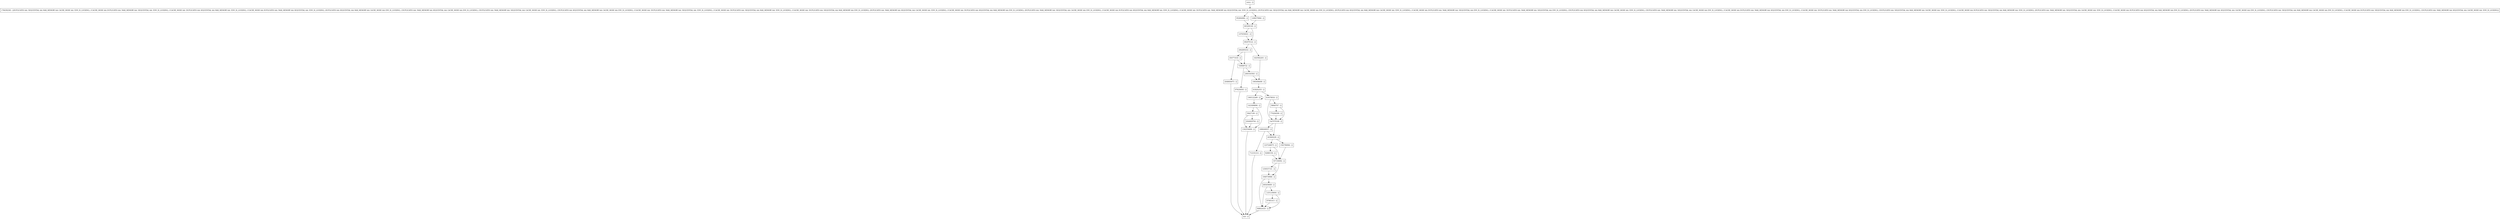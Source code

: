 digraph insertRecordInternal {
node [shape=record];
1423498896 [label="1423498896 - []"];
87081413 [label="87081413 - []"];
1686446037 [label="1686446037 - []"];
1256537141 [label="1256537141 - []"];
1479356021 [label="1479356021 - []"];
2044829764 [label="2044829764 - []"];
443660228 [label="443660228 - []"];
618202353 [label="618202353 - []"];
557190092 [label="557190092 - []"];
1948739986 [label="1948739986 - []"];
1965098498 [label="1965098498 - []"];
1342554606 [label="1342554606 - []"];
952804982 [label="952804982 - []"];
1251236604 [label="1251236604 - []"];
1237248075 [label="1237248075 - []"];
2062895432 [label="2062895432 - []"];
1498379966 [label="1498379966 - []"];
58660767 [label="58660767 - []"];
1766392383 [label="1766392383 - [(DUPLICATES && !SEQUENTIAL && MAX_MEMORY && CACHE_MODE && !ENV_IS_LOCKING), (!CACHE_MODE && DUPLICATES && !MAX_MEMORY && !SEQUENTIAL && !ENV_IS_LOCKING), (!CACHE_MODE && !DUPLICATES && SEQUENTIAL && MAX_MEMORY && !ENV_IS_LOCKING), (!CACHE_MODE && DUPLICATES && !MAX_MEMORY && SEQUENTIAL && !ENV_IS_LOCKING), (DUPLICATES && SEQUENTIAL && MAX_MEMORY && CACHE_MODE && ENV_IS_LOCKING), (!DUPLICATES && !MAX_MEMORY && SEQUENTIAL && CACHE_MODE && ENV_IS_LOCKING), (!DUPLICATES && !MAX_MEMORY && !SEQUENTIAL && CACHE_MODE && !ENV_IS_LOCKING), (!DUPLICATES && SEQUENTIAL && MAX_MEMORY && CACHE_MODE && ENV_IS_LOCKING), (!CACHE_MODE && !DUPLICATES && !MAX_MEMORY && !SEQUENTIAL && !ENV_IS_LOCKING), (!CACHE_MODE && !DUPLICATES && !SEQUENTIAL && MAX_MEMORY && !ENV_IS_LOCKING), (!CACHE_MODE && !DUPLICATES && !SEQUENTIAL && MAX_MEMORY && ENV_IS_LOCKING), (DUPLICATES && !MAX_MEMORY && SEQUENTIAL && CACHE_MODE && !ENV_IS_LOCKING), (!CACHE_MODE && !DUPLICATES && SEQUENTIAL && MAX_MEMORY && ENV_IS_LOCKING), (DUPLICATES && !MAX_MEMORY && !SEQUENTIAL && CACHE_MODE && ENV_IS_LOCKING), (!CACHE_MODE && DUPLICATES && SEQUENTIAL && MAX_MEMORY && !ENV_IS_LOCKING), (!CACHE_MODE && !DUPLICATES && !MAX_MEMORY && SEQUENTIAL && !ENV_IS_LOCKING), (DUPLICATES && !SEQUENTIAL && MAX_MEMORY && CACHE_MODE && ENV_IS_LOCKING), (DUPLICATES && SEQUENTIAL && MAX_MEMORY && CACHE_MODE && !ENV_IS_LOCKING), (!CACHE_MODE && DUPLICATES && !MAX_MEMORY && !SEQUENTIAL && ENV_IS_LOCKING), (!CACHE_MODE && !DUPLICATES && !MAX_MEMORY && !SEQUENTIAL && ENV_IS_LOCKING), (!DUPLICATES && SEQUENTIAL && MAX_MEMORY && CACHE_MODE && !ENV_IS_LOCKING), (!DUPLICATES && !MAX_MEMORY && !SEQUENTIAL && CACHE_MODE && ENV_IS_LOCKING), (!CACHE_MODE && DUPLICATES && !MAX_MEMORY && SEQUENTIAL && ENV_IS_LOCKING), (!CACHE_MODE && !DUPLICATES && !MAX_MEMORY && SEQUENTIAL && ENV_IS_LOCKING), (!DUPLICATES && !SEQUENTIAL && MAX_MEMORY && CACHE_MODE && !ENV_IS_LOCKING), (!CACHE_MODE && DUPLICATES && !SEQUENTIAL && MAX_MEMORY && !ENV_IS_LOCKING), (DUPLICATES && !MAX_MEMORY && !SEQUENTIAL && CACHE_MODE && !ENV_IS_LOCKING), (!CACHE_MODE && DUPLICATES && SEQUENTIAL && MAX_MEMORY && ENV_IS_LOCKING), (DUPLICATES && !MAX_MEMORY && SEQUENTIAL && CACHE_MODE && ENV_IS_LOCKING), (!DUPLICATES && !SEQUENTIAL && MAX_MEMORY && CACHE_MODE && ENV_IS_LOCKING), (!CACHE_MODE && DUPLICATES && !SEQUENTIAL && MAX_MEMORY && ENV_IS_LOCKING), (!DUPLICATES && !MAX_MEMORY && SEQUENTIAL && CACHE_MODE && !ENV_IS_LOCKING)]"];
1447070168 [label="1447070168 - []"];
1965122289 [label="1965122289 - []"];
1583786964 [label="1583786964 - []"];
720668722 [label="720668722 - []"];
712101214 [label="712101214 - []"];
1625562203 [label="1625562203 - []"];
92880158 [label="92880158 - []"];
39427199 [label="39427199 - []"];
948624325 [label="948624325 - []"];
695459699 [label="695459699 - []"];
979236593 [label="979236593 - []"];
2065343563 [label="2065343563 - []"];
entry [label="entry - []"];
exit [label="exit - []"];
419378034 [label="419378034 - []"];
2048604973 [label="2048604973 - []"];
770294599 [label="770294599 - []"];
663200140 [label="663200140 - []"];
454771618 [label="454771618 - []"];
892979122 [label="892979122 - []"];
entry;
exit;
1423498896 -> 1342554606;
1423498896 -> 39427199;
87081413 -> 948624325;
1686446037 -> 712101214;
1686446037 -> 443660228;
1256537141 -> 1948739986;
1479356021 -> 892979122;
2044829764 -> 1342554606;
443660228 -> 1583786964;
443660228 -> 1237248075;
618202353 -> 419378034;
618202353 -> 1965122289;
557190092 -> 1256537141;
557190092 -> 1948739986;
1948739986 -> 948624325;
1948739986 -> 695459699;
1965098498 -> 618202353;
1342554606 -> exit;
952804982 -> 663200140;
1251236604 -> 87081413;
1251236604 -> 948624325;
1237248075 -> 92880158;
1237248075 -> 557190092;
2062895432 -> 720668722;
2062895432 -> 454771618;
1498379966 -> 663200140;
58660767 -> 770294599;
58660767 -> 1447070168;
1766392383 -> 952804982;
1766392383 -> 1498379966;
1447070168 -> 1686446037;
1447070168 -> 443660228;
1965122289 -> 1423498896;
1965122289 -> 1965122289;
1583786964 -> 557190092;
720668722 -> 979236593;
720668722 -> 2065343563;
712101214 -> exit;
1625562203 -> 1965098498;
92880158 -> 557190092;
39427199 -> 1342554606;
39427199 -> 2044829764;
948624325 -> exit;
695459699 -> 1251236604;
695459699 -> 948624325;
979236593 -> exit;
2065343563 -> 1965098498;
entry -> 1766392383;
419378034 -> 58660767;
419378034 -> 1447070168;
2048604973 -> exit;
770294599 -> 1447070168;
663200140 -> 1479356021;
663200140 -> 892979122;
454771618 -> 2048604973;
454771618 -> 720668722;
892979122 -> 2062895432;
892979122 -> 1625562203;
}
